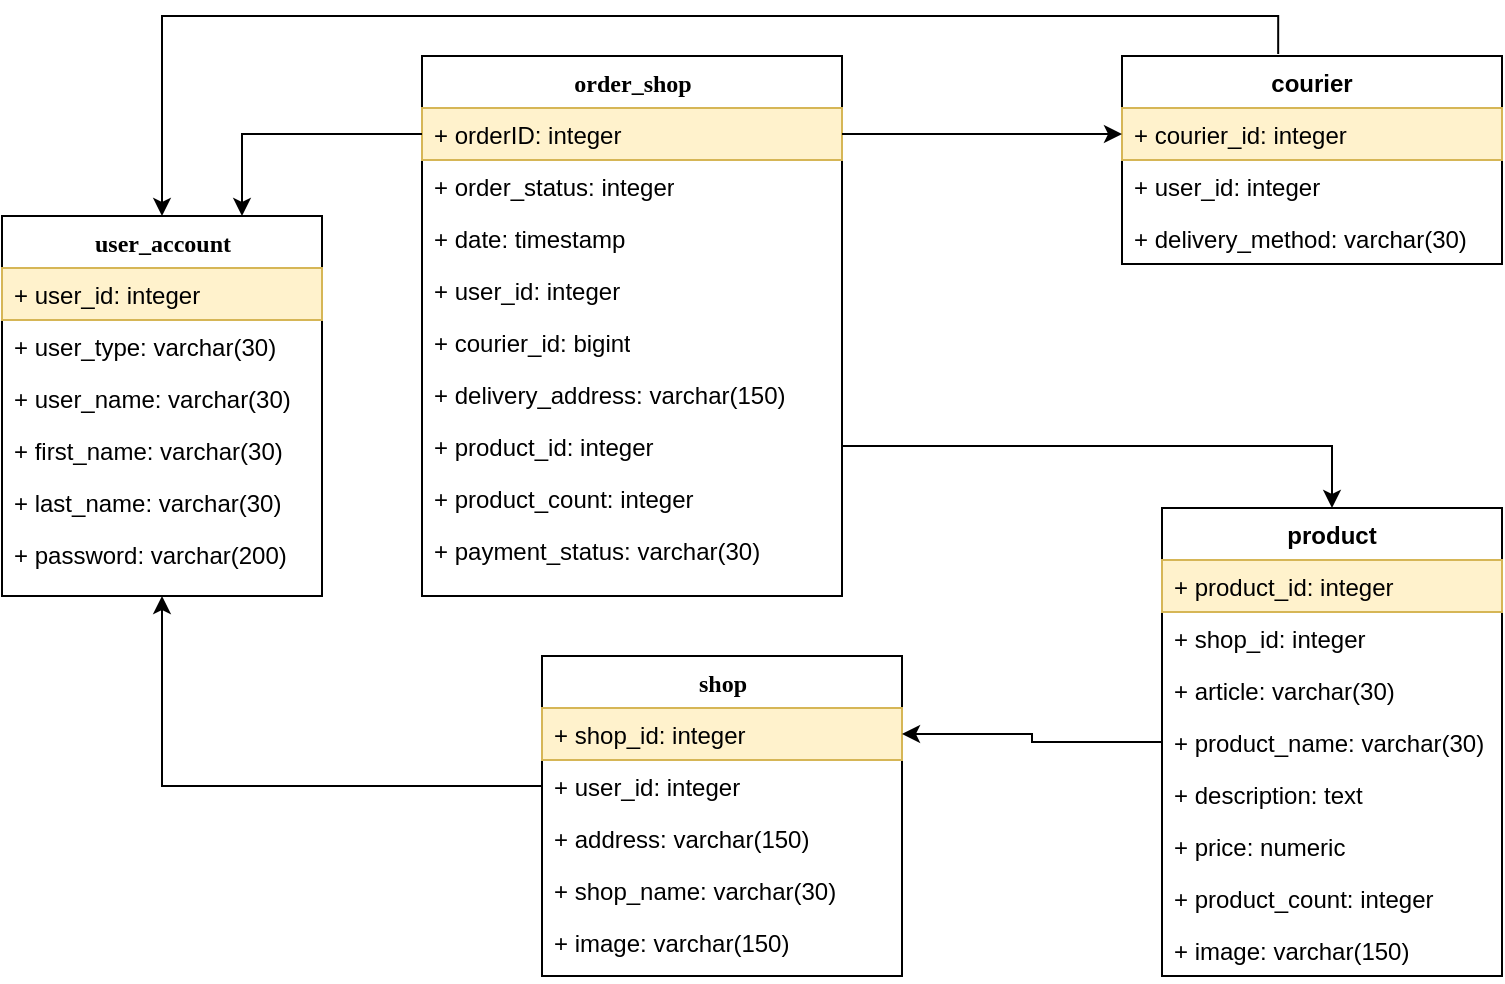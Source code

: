 <mxfile version="13.6.4" type="github">
  <diagram name="Page-1" id="9f46799a-70d6-7492-0946-bef42562c5a5">
    <mxGraphModel dx="1038" dy="1430" grid="1" gridSize="10" guides="1" tooltips="1" connect="1" arrows="1" fold="1" page="1" pageScale="1" pageWidth="1100" pageHeight="850" background="#ffffff" math="0" shadow="0">
      <root>
        <mxCell id="0" />
        <mxCell id="1" parent="0" />
        <mxCell id="Zsj00iJEkHRTolA6p9ha-11" style="edgeStyle=orthogonalEdgeStyle;rounded=0;orthogonalLoop=1;jettySize=auto;html=1;exitX=0.411;exitY=-0.01;exitDx=0;exitDy=0;entryX=0.5;entryY=0;entryDx=0;entryDy=0;exitPerimeter=0;" edge="1" parent="1" source="PcCQKNoGs4GYUlUd-XV9-20" target="PcCQKNoGs4GYUlUd-XV9-24">
          <mxGeometry relative="1" as="geometry">
            <mxPoint x="140" y="460" as="targetPoint" />
          </mxGeometry>
        </mxCell>
        <mxCell id="78961159f06e98e8-30" value="order_shop" style="swimlane;html=1;fontStyle=1;align=center;verticalAlign=top;childLayout=stackLayout;horizontal=1;startSize=26;horizontalStack=0;resizeParent=1;resizeLast=0;collapsible=1;marginBottom=0;swimlaneFillColor=#ffffff;rounded=0;shadow=0;comic=0;labelBackgroundColor=none;strokeWidth=1;fillColor=none;fontFamily=Verdana;fontSize=12" parent="1" vertex="1">
          <mxGeometry x="230" y="20" width="210" height="270" as="geometry" />
        </mxCell>
        <mxCell id="78961159f06e98e8-31" value="+ orderID: integer" style="text;html=1;strokeColor=#d6b656;fillColor=#fff2cc;align=left;verticalAlign=top;spacingLeft=4;spacingRight=4;whiteSpace=wrap;overflow=hidden;rotatable=0;points=[[0,0.5],[1,0.5]];portConstraint=eastwest;" parent="78961159f06e98e8-30" vertex="1">
          <mxGeometry y="26" width="210" height="26" as="geometry" />
        </mxCell>
        <mxCell id="78961159f06e98e8-32" value="+ order_status: integer" style="text;html=1;strokeColor=none;fillColor=none;align=left;verticalAlign=top;spacingLeft=4;spacingRight=4;whiteSpace=wrap;overflow=hidden;rotatable=0;points=[[0,0.5],[1,0.5]];portConstraint=eastwest;" parent="78961159f06e98e8-30" vertex="1">
          <mxGeometry y="52" width="210" height="26" as="geometry" />
        </mxCell>
        <mxCell id="PcCQKNoGs4GYUlUd-XV9-72" value="+ date: timestamp" style="text;html=1;strokeColor=none;fillColor=none;align=left;verticalAlign=top;spacingLeft=4;spacingRight=4;whiteSpace=wrap;overflow=hidden;rotatable=0;points=[[0,0.5],[1,0.5]];portConstraint=eastwest;" parent="78961159f06e98e8-30" vertex="1">
          <mxGeometry y="78" width="210" height="26" as="geometry" />
        </mxCell>
        <mxCell id="PcCQKNoGs4GYUlUd-XV9-58" value="+ user_id: integer" style="text;html=1;strokeColor=none;fillColor=none;align=left;verticalAlign=top;spacingLeft=4;spacingRight=4;whiteSpace=wrap;overflow=hidden;rotatable=0;points=[[0,0.5],[1,0.5]];portConstraint=eastwest;" parent="78961159f06e98e8-30" vertex="1">
          <mxGeometry y="104" width="210" height="26" as="geometry" />
        </mxCell>
        <mxCell id="Zsj00iJEkHRTolA6p9ha-1" value="+ courier_id: bigint" style="text;html=1;strokeColor=none;fillColor=none;align=left;verticalAlign=top;spacingLeft=4;spacingRight=4;whiteSpace=wrap;overflow=hidden;rotatable=0;points=[[0,0.5],[1,0.5]];portConstraint=eastwest;" vertex="1" parent="78961159f06e98e8-30">
          <mxGeometry y="130" width="210" height="26" as="geometry" />
        </mxCell>
        <mxCell id="Zsj00iJEkHRTolA6p9ha-2" value="+ delivery_address: varchar(150)" style="text;html=1;strokeColor=none;fillColor=none;align=left;verticalAlign=top;spacingLeft=4;spacingRight=4;whiteSpace=wrap;overflow=hidden;rotatable=0;points=[[0,0.5],[1,0.5]];portConstraint=eastwest;" vertex="1" parent="78961159f06e98e8-30">
          <mxGeometry y="156" width="210" height="26" as="geometry" />
        </mxCell>
        <mxCell id="Zsj00iJEkHRTolA6p9ha-3" value="+ product_id: integer" style="text;html=1;strokeColor=none;fillColor=none;align=left;verticalAlign=top;spacingLeft=4;spacingRight=4;whiteSpace=wrap;overflow=hidden;rotatable=0;points=[[0,0.5],[1,0.5]];portConstraint=eastwest;" vertex="1" parent="78961159f06e98e8-30">
          <mxGeometry y="182" width="210" height="26" as="geometry" />
        </mxCell>
        <mxCell id="Zsj00iJEkHRTolA6p9ha-4" value="+ product_count: integer" style="text;html=1;strokeColor=none;fillColor=none;align=left;verticalAlign=top;spacingLeft=4;spacingRight=4;whiteSpace=wrap;overflow=hidden;rotatable=0;points=[[0,0.5],[1,0.5]];portConstraint=eastwest;" vertex="1" parent="78961159f06e98e8-30">
          <mxGeometry y="208" width="210" height="26" as="geometry" />
        </mxCell>
        <mxCell id="Zsj00iJEkHRTolA6p9ha-5" value="+ payment_status: varchar(30)" style="text;html=1;strokeColor=none;fillColor=none;align=left;verticalAlign=top;spacingLeft=4;spacingRight=4;whiteSpace=wrap;overflow=hidden;rotatable=0;points=[[0,0.5],[1,0.5]];portConstraint=eastwest;" vertex="1" parent="78961159f06e98e8-30">
          <mxGeometry y="234" width="210" height="26" as="geometry" />
        </mxCell>
        <mxCell id="PcCQKNoGs4GYUlUd-XV9-20" value="courier" style="swimlane;fontStyle=1;childLayout=stackLayout;horizontal=1;startSize=26;fillColor=none;horizontalStack=0;resizeParent=1;resizeParentMax=0;resizeLast=0;collapsible=1;marginBottom=0;" parent="1" vertex="1">
          <mxGeometry x="580" y="20" width="190" height="104" as="geometry" />
        </mxCell>
        <mxCell id="PcCQKNoGs4GYUlUd-XV9-21" value="+ courier_id: integer" style="text;strokeColor=#d6b656;fillColor=#fff2cc;align=left;verticalAlign=top;spacingLeft=4;spacingRight=4;overflow=hidden;rotatable=0;points=[[0,0.5],[1,0.5]];portConstraint=eastwest;" parent="PcCQKNoGs4GYUlUd-XV9-20" vertex="1">
          <mxGeometry y="26" width="190" height="26" as="geometry" />
        </mxCell>
        <mxCell id="PcCQKNoGs4GYUlUd-XV9-22" value="+ user_id: integer" style="text;strokeColor=none;fillColor=none;align=left;verticalAlign=top;spacingLeft=4;spacingRight=4;overflow=hidden;rotatable=0;points=[[0,0.5],[1,0.5]];portConstraint=eastwest;" parent="PcCQKNoGs4GYUlUd-XV9-20" vertex="1">
          <mxGeometry y="52" width="190" height="26" as="geometry" />
        </mxCell>
        <mxCell id="PcCQKNoGs4GYUlUd-XV9-23" value="+ delivery_method: varchar(30)" style="text;strokeColor=none;fillColor=none;align=left;verticalAlign=top;spacingLeft=4;spacingRight=4;overflow=hidden;rotatable=0;points=[[0,0.5],[1,0.5]];portConstraint=eastwest;" parent="PcCQKNoGs4GYUlUd-XV9-20" vertex="1">
          <mxGeometry y="78" width="190" height="26" as="geometry" />
        </mxCell>
        <mxCell id="PcCQKNoGs4GYUlUd-XV9-24" value="user_account" style="swimlane;html=1;fontStyle=1;align=center;verticalAlign=top;childLayout=stackLayout;horizontal=1;startSize=26;horizontalStack=0;resizeParent=1;resizeLast=0;collapsible=1;marginBottom=0;swimlaneFillColor=#ffffff;rounded=0;shadow=0;comic=0;labelBackgroundColor=none;strokeWidth=1;fillColor=none;fontFamily=Verdana;fontSize=12" parent="1" vertex="1">
          <mxGeometry x="20" y="100" width="160" height="190" as="geometry" />
        </mxCell>
        <mxCell id="PcCQKNoGs4GYUlUd-XV9-26" value="+ user_id: integer" style="text;html=1;strokeColor=#d6b656;fillColor=#fff2cc;align=left;verticalAlign=top;spacingLeft=4;spacingRight=4;whiteSpace=wrap;overflow=hidden;rotatable=0;points=[[0,0.5],[1,0.5]];portConstraint=eastwest;" parent="PcCQKNoGs4GYUlUd-XV9-24" vertex="1">
          <mxGeometry y="26" width="160" height="26" as="geometry" />
        </mxCell>
        <mxCell id="PcCQKNoGs4GYUlUd-XV9-25" value="+ user_type: varchar(30)" style="text;html=1;strokeColor=none;fillColor=none;align=left;verticalAlign=top;spacingLeft=4;spacingRight=4;whiteSpace=wrap;overflow=hidden;rotatable=0;points=[[0,0.5],[1,0.5]];portConstraint=eastwest;" parent="PcCQKNoGs4GYUlUd-XV9-24" vertex="1">
          <mxGeometry y="52" width="160" height="26" as="geometry" />
        </mxCell>
        <mxCell id="Zsj00iJEkHRTolA6p9ha-7" value="+ user_name: varchar(30)" style="text;html=1;strokeColor=none;fillColor=none;align=left;verticalAlign=top;spacingLeft=4;spacingRight=4;whiteSpace=wrap;overflow=hidden;rotatable=0;points=[[0,0.5],[1,0.5]];portConstraint=eastwest;" vertex="1" parent="PcCQKNoGs4GYUlUd-XV9-24">
          <mxGeometry y="78" width="160" height="26" as="geometry" />
        </mxCell>
        <mxCell id="Zsj00iJEkHRTolA6p9ha-8" value="+ first_name: varchar(30)" style="text;html=1;strokeColor=none;fillColor=none;align=left;verticalAlign=top;spacingLeft=4;spacingRight=4;whiteSpace=wrap;overflow=hidden;rotatable=0;points=[[0,0.5],[1,0.5]];portConstraint=eastwest;" vertex="1" parent="PcCQKNoGs4GYUlUd-XV9-24">
          <mxGeometry y="104" width="160" height="26" as="geometry" />
        </mxCell>
        <mxCell id="Zsj00iJEkHRTolA6p9ha-9" value="+ last_name: varchar(30)" style="text;html=1;strokeColor=none;fillColor=none;align=left;verticalAlign=top;spacingLeft=4;spacingRight=4;whiteSpace=wrap;overflow=hidden;rotatable=0;points=[[0,0.5],[1,0.5]];portConstraint=eastwest;" vertex="1" parent="PcCQKNoGs4GYUlUd-XV9-24">
          <mxGeometry y="130" width="160" height="26" as="geometry" />
        </mxCell>
        <mxCell id="Zsj00iJEkHRTolA6p9ha-10" value="+ password: varchar(200)" style="text;html=1;strokeColor=none;fillColor=none;align=left;verticalAlign=top;spacingLeft=4;spacingRight=4;whiteSpace=wrap;overflow=hidden;rotatable=0;points=[[0,0.5],[1,0.5]];portConstraint=eastwest;" vertex="1" parent="PcCQKNoGs4GYUlUd-XV9-24">
          <mxGeometry y="156" width="160" height="26" as="geometry" />
        </mxCell>
        <mxCell id="78961159f06e98e8-17" value="shop" style="swimlane;html=1;fontStyle=1;align=center;verticalAlign=top;childLayout=stackLayout;horizontal=1;startSize=26;horizontalStack=0;resizeParent=1;resizeLast=0;collapsible=1;marginBottom=0;swimlaneFillColor=#ffffff;rounded=0;shadow=0;comic=0;labelBackgroundColor=none;strokeWidth=1;fillColor=none;fontFamily=Verdana;fontSize=12" parent="1" vertex="1">
          <mxGeometry x="290" y="320" width="180" height="160" as="geometry" />
        </mxCell>
        <mxCell id="78961159f06e98e8-21" value="+ shop_id: integer" style="text;html=1;strokeColor=#d6b656;fillColor=#fff2cc;align=left;verticalAlign=top;spacingLeft=4;spacingRight=4;whiteSpace=wrap;overflow=hidden;rotatable=0;points=[[0,0.5],[1,0.5]];portConstraint=eastwest;" parent="78961159f06e98e8-17" vertex="1">
          <mxGeometry y="26" width="180" height="26" as="geometry" />
        </mxCell>
        <mxCell id="Zsj00iJEkHRTolA6p9ha-13" value="+ user_id: integer" style="text;html=1;strokeColor=none;fillColor=none;align=left;verticalAlign=top;spacingLeft=4;spacingRight=4;whiteSpace=wrap;overflow=hidden;rotatable=0;points=[[0,0.5],[1,0.5]];portConstraint=eastwest;" vertex="1" parent="78961159f06e98e8-17">
          <mxGeometry y="52" width="180" height="26" as="geometry" />
        </mxCell>
        <mxCell id="Zsj00iJEkHRTolA6p9ha-14" value="+ address: varchar(150)" style="text;html=1;strokeColor=none;fillColor=none;align=left;verticalAlign=top;spacingLeft=4;spacingRight=4;whiteSpace=wrap;overflow=hidden;rotatable=0;points=[[0,0.5],[1,0.5]];portConstraint=eastwest;" vertex="1" parent="78961159f06e98e8-17">
          <mxGeometry y="78" width="180" height="26" as="geometry" />
        </mxCell>
        <mxCell id="Zsj00iJEkHRTolA6p9ha-15" value="+ shop_name: varchar(30)" style="text;html=1;strokeColor=none;fillColor=none;align=left;verticalAlign=top;spacingLeft=4;spacingRight=4;whiteSpace=wrap;overflow=hidden;rotatable=0;points=[[0,0.5],[1,0.5]];portConstraint=eastwest;" vertex="1" parent="78961159f06e98e8-17">
          <mxGeometry y="104" width="180" height="26" as="geometry" />
        </mxCell>
        <mxCell id="Zsj00iJEkHRTolA6p9ha-16" value="+ image: varchar(150)" style="text;html=1;strokeColor=none;fillColor=none;align=left;verticalAlign=top;spacingLeft=4;spacingRight=4;whiteSpace=wrap;overflow=hidden;rotatable=0;points=[[0,0.5],[1,0.5]];portConstraint=eastwest;" vertex="1" parent="78961159f06e98e8-17">
          <mxGeometry y="130" width="180" height="26" as="geometry" />
        </mxCell>
        <mxCell id="PcCQKNoGs4GYUlUd-XV9-4" value="product" style="swimlane;fontStyle=1;childLayout=stackLayout;horizontal=1;startSize=26;fillColor=none;horizontalStack=0;resizeParent=1;resizeParentMax=0;resizeLast=0;collapsible=1;marginBottom=0;" parent="1" vertex="1">
          <mxGeometry x="600" y="246" width="170" height="234" as="geometry" />
        </mxCell>
        <mxCell id="PcCQKNoGs4GYUlUd-XV9-7" value="+ product_id: integer" style="text;strokeColor=#d6b656;fillColor=#fff2cc;align=left;verticalAlign=top;spacingLeft=4;spacingRight=4;overflow=hidden;rotatable=0;points=[[0,0.5],[1,0.5]];portConstraint=eastwest;" parent="PcCQKNoGs4GYUlUd-XV9-4" vertex="1">
          <mxGeometry y="26" width="170" height="26" as="geometry" />
        </mxCell>
        <mxCell id="PcCQKNoGs4GYUlUd-XV9-37" value="+ shop_id: integer" style="text;strokeColor=none;fillColor=none;align=left;verticalAlign=top;spacingLeft=4;spacingRight=4;overflow=hidden;rotatable=0;points=[[0,0.5],[1,0.5]];portConstraint=eastwest;" parent="PcCQKNoGs4GYUlUd-XV9-4" vertex="1">
          <mxGeometry y="52" width="170" height="26" as="geometry" />
        </mxCell>
        <mxCell id="PcCQKNoGs4GYUlUd-XV9-6" value="+ article: varchar(30)" style="text;strokeColor=none;fillColor=none;align=left;verticalAlign=top;spacingLeft=4;spacingRight=4;overflow=hidden;rotatable=0;points=[[0,0.5],[1,0.5]];portConstraint=eastwest;" parent="PcCQKNoGs4GYUlUd-XV9-4" vertex="1">
          <mxGeometry y="78" width="170" height="26" as="geometry" />
        </mxCell>
        <mxCell id="Zsj00iJEkHRTolA6p9ha-6" value="+ product_name: varchar(30)" style="text;strokeColor=none;fillColor=none;align=left;verticalAlign=top;spacingLeft=4;spacingRight=4;overflow=hidden;rotatable=0;points=[[0,0.5],[1,0.5]];portConstraint=eastwest;" vertex="1" parent="PcCQKNoGs4GYUlUd-XV9-4">
          <mxGeometry y="104" width="170" height="26" as="geometry" />
        </mxCell>
        <mxCell id="PcCQKNoGs4GYUlUd-XV9-39" value="+ description: text" style="text;strokeColor=none;fillColor=none;align=left;verticalAlign=top;spacingLeft=4;spacingRight=4;overflow=hidden;rotatable=0;points=[[0,0.5],[1,0.5]];portConstraint=eastwest;" parent="PcCQKNoGs4GYUlUd-XV9-4" vertex="1">
          <mxGeometry y="130" width="170" height="26" as="geometry" />
        </mxCell>
        <mxCell id="PcCQKNoGs4GYUlUd-XV9-41" value="+ price: numeric" style="text;strokeColor=none;fillColor=none;align=left;verticalAlign=top;spacingLeft=4;spacingRight=4;overflow=hidden;rotatable=0;points=[[0,0.5],[1,0.5]];portConstraint=eastwest;" parent="PcCQKNoGs4GYUlUd-XV9-4" vertex="1">
          <mxGeometry y="156" width="170" height="26" as="geometry" />
        </mxCell>
        <mxCell id="PcCQKNoGs4GYUlUd-XV9-36" value="+ product_count: integer" style="text;strokeColor=none;fillColor=none;align=left;verticalAlign=top;spacingLeft=4;spacingRight=4;overflow=hidden;rotatable=0;points=[[0,0.5],[1,0.5]];portConstraint=eastwest;" parent="PcCQKNoGs4GYUlUd-XV9-4" vertex="1">
          <mxGeometry y="182" width="170" height="26" as="geometry" />
        </mxCell>
        <mxCell id="PcCQKNoGs4GYUlUd-XV9-35" value="+ image: varchar(150)" style="text;strokeColor=none;fillColor=none;align=left;verticalAlign=top;spacingLeft=4;spacingRight=4;overflow=hidden;rotatable=0;points=[[0,0.5],[1,0.5]];portConstraint=eastwest;" parent="PcCQKNoGs4GYUlUd-XV9-4" vertex="1">
          <mxGeometry y="208" width="170" height="26" as="geometry" />
        </mxCell>
        <mxCell id="Zsj00iJEkHRTolA6p9ha-18" style="edgeStyle=orthogonalEdgeStyle;rounded=0;orthogonalLoop=1;jettySize=auto;html=1;exitX=1;exitY=0.5;exitDx=0;exitDy=0;entryX=0.5;entryY=0;entryDx=0;entryDy=0;" edge="1" parent="1" source="Zsj00iJEkHRTolA6p9ha-3" target="PcCQKNoGs4GYUlUd-XV9-4">
          <mxGeometry relative="1" as="geometry" />
        </mxCell>
        <mxCell id="Zsj00iJEkHRTolA6p9ha-19" style="edgeStyle=orthogonalEdgeStyle;rounded=0;orthogonalLoop=1;jettySize=auto;html=1;exitX=1;exitY=0.5;exitDx=0;exitDy=0;entryX=0;entryY=0.5;entryDx=0;entryDy=0;" edge="1" parent="1" source="78961159f06e98e8-31" target="PcCQKNoGs4GYUlUd-XV9-21">
          <mxGeometry relative="1" as="geometry">
            <mxPoint x="560" y="59" as="targetPoint" />
          </mxGeometry>
        </mxCell>
        <mxCell id="Zsj00iJEkHRTolA6p9ha-21" style="edgeStyle=orthogonalEdgeStyle;rounded=0;orthogonalLoop=1;jettySize=auto;html=1;exitX=0;exitY=0.5;exitDx=0;exitDy=0;entryX=0.75;entryY=0;entryDx=0;entryDy=0;" edge="1" parent="1" source="78961159f06e98e8-31" target="PcCQKNoGs4GYUlUd-XV9-24">
          <mxGeometry relative="1" as="geometry" />
        </mxCell>
        <mxCell id="Zsj00iJEkHRTolA6p9ha-22" style="edgeStyle=orthogonalEdgeStyle;rounded=0;orthogonalLoop=1;jettySize=auto;html=1;exitX=0;exitY=0.5;exitDx=0;exitDy=0;entryX=0.5;entryY=1;entryDx=0;entryDy=0;" edge="1" parent="1" source="Zsj00iJEkHRTolA6p9ha-13" target="PcCQKNoGs4GYUlUd-XV9-24">
          <mxGeometry relative="1" as="geometry" />
        </mxCell>
        <mxCell id="Zsj00iJEkHRTolA6p9ha-23" style="edgeStyle=orthogonalEdgeStyle;rounded=0;orthogonalLoop=1;jettySize=auto;html=1;exitX=0;exitY=0.5;exitDx=0;exitDy=0;entryX=1;entryY=0.5;entryDx=0;entryDy=0;" edge="1" parent="1" source="Zsj00iJEkHRTolA6p9ha-6" target="78961159f06e98e8-21">
          <mxGeometry relative="1" as="geometry">
            <mxPoint x="500" y="363" as="targetPoint" />
          </mxGeometry>
        </mxCell>
      </root>
    </mxGraphModel>
  </diagram>
</mxfile>
